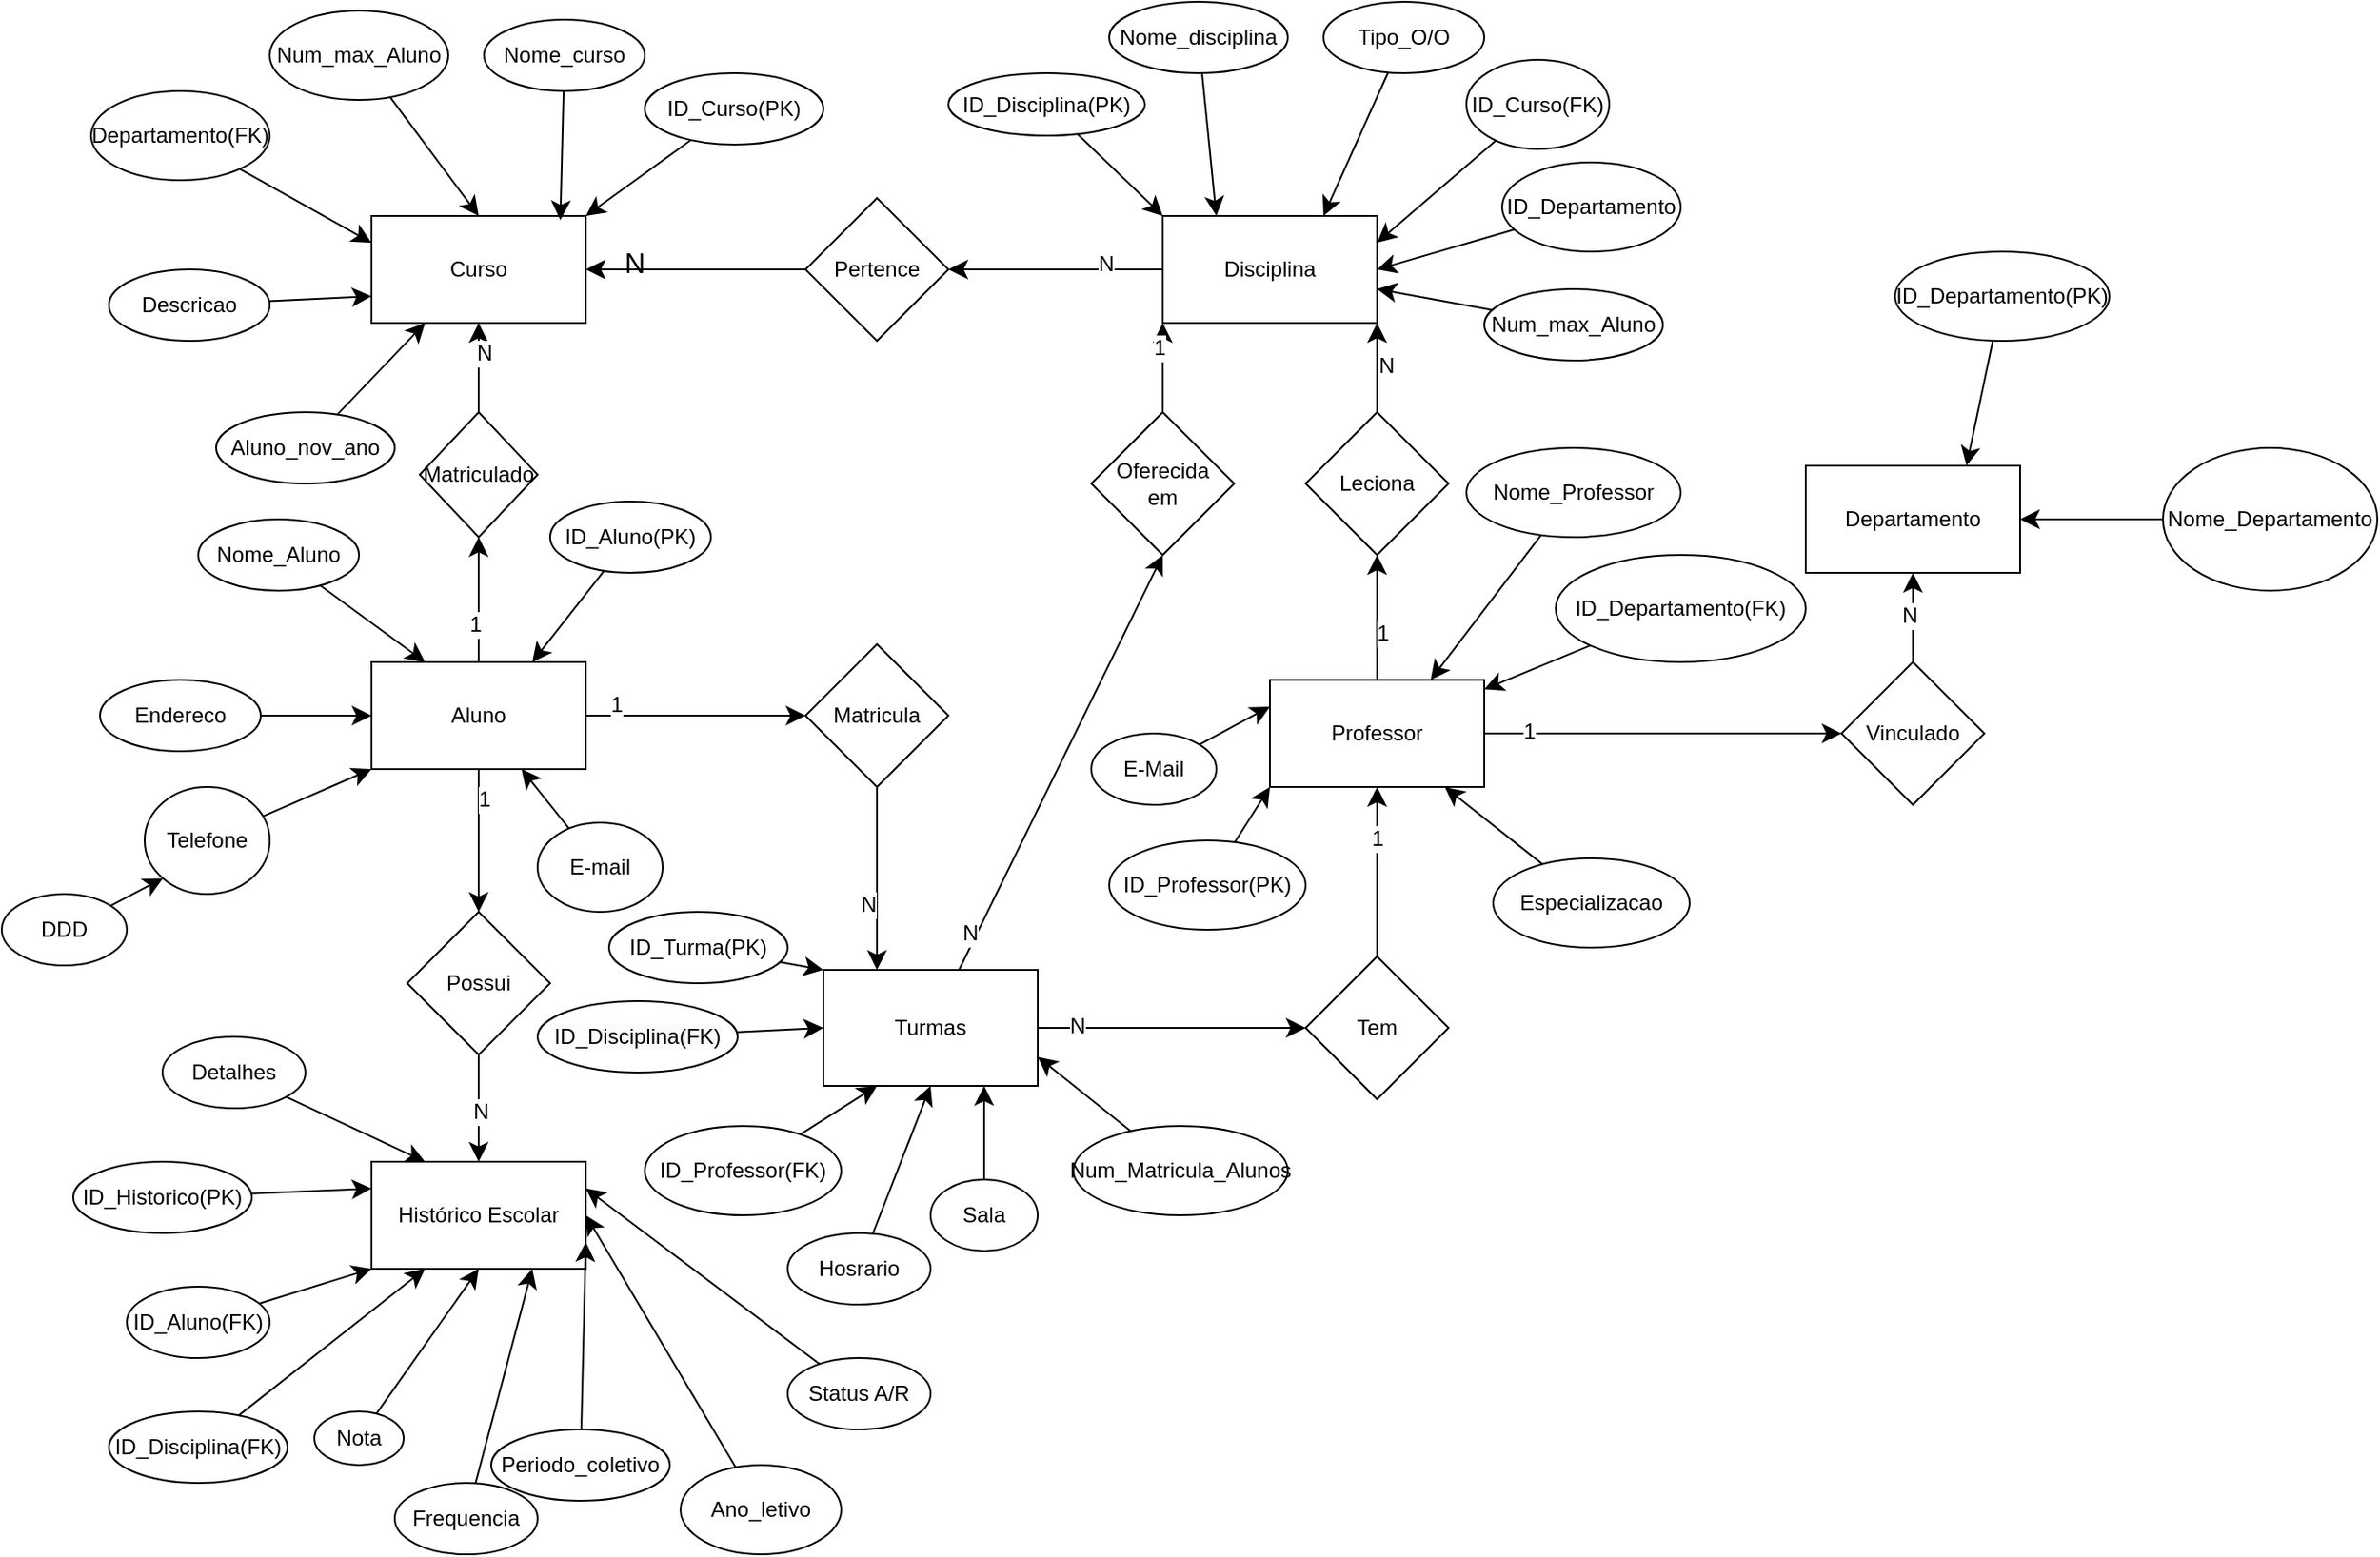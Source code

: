<mxfile version="24.4.4" type="github">
  <diagram id="C5RBs43oDa-KdzZeNtuy" name="Page-1">
    <mxGraphModel dx="2472" dy="2194" grid="1" gridSize="10" guides="1" tooltips="1" connect="1" arrows="1" fold="1" page="1" pageScale="1" pageWidth="827" pageHeight="1169" math="0" shadow="0">
      <root>
        <mxCell id="WIyWlLk6GJQsqaUBKTNV-0" />
        <mxCell id="WIyWlLk6GJQsqaUBKTNV-1" parent="WIyWlLk6GJQsqaUBKTNV-0" />
        <mxCell id="65znSDPLtXBS6jXFIMLQ-68" style="edgeStyle=none;curved=1;rounded=0;orthogonalLoop=1;jettySize=auto;html=1;entryX=0.5;entryY=1;entryDx=0;entryDy=0;fontSize=12;startSize=8;endSize=8;" edge="1" parent="WIyWlLk6GJQsqaUBKTNV-1" source="65znSDPLtXBS6jXFIMLQ-0" target="65znSDPLtXBS6jXFIMLQ-9">
          <mxGeometry relative="1" as="geometry" />
        </mxCell>
        <mxCell id="65znSDPLtXBS6jXFIMLQ-76" value="1" style="edgeLabel;html=1;align=center;verticalAlign=middle;resizable=0;points=[];fontSize=12;" vertex="1" connectable="0" parent="65znSDPLtXBS6jXFIMLQ-68">
          <mxGeometry x="-0.391" y="2" relative="1" as="geometry">
            <mxPoint as="offset" />
          </mxGeometry>
        </mxCell>
        <mxCell id="65znSDPLtXBS6jXFIMLQ-69" style="edgeStyle=none;curved=1;rounded=0;orthogonalLoop=1;jettySize=auto;html=1;entryX=0.5;entryY=0;entryDx=0;entryDy=0;fontSize=12;startSize=8;endSize=8;" edge="1" parent="WIyWlLk6GJQsqaUBKTNV-1" source="65znSDPLtXBS6jXFIMLQ-0" target="65znSDPLtXBS6jXFIMLQ-12">
          <mxGeometry relative="1" as="geometry" />
        </mxCell>
        <mxCell id="65znSDPLtXBS6jXFIMLQ-91" value="1" style="edgeLabel;html=1;align=center;verticalAlign=middle;resizable=0;points=[];fontSize=12;" vertex="1" connectable="0" parent="65znSDPLtXBS6jXFIMLQ-69">
          <mxGeometry x="-0.575" y="3" relative="1" as="geometry">
            <mxPoint as="offset" />
          </mxGeometry>
        </mxCell>
        <mxCell id="65znSDPLtXBS6jXFIMLQ-70" style="edgeStyle=none;curved=1;rounded=0;orthogonalLoop=1;jettySize=auto;html=1;entryX=0;entryY=0.5;entryDx=0;entryDy=0;fontSize=12;startSize=8;endSize=8;" edge="1" parent="WIyWlLk6GJQsqaUBKTNV-1" source="65znSDPLtXBS6jXFIMLQ-0" target="65znSDPLtXBS6jXFIMLQ-62">
          <mxGeometry relative="1" as="geometry" />
        </mxCell>
        <mxCell id="65znSDPLtXBS6jXFIMLQ-75" value="1" style="edgeLabel;html=1;align=center;verticalAlign=middle;resizable=0;points=[];fontSize=12;" vertex="1" connectable="0" parent="65znSDPLtXBS6jXFIMLQ-70">
          <mxGeometry x="-0.713" y="6" relative="1" as="geometry">
            <mxPoint x="-1" as="offset" />
          </mxGeometry>
        </mxCell>
        <mxCell id="65znSDPLtXBS6jXFIMLQ-0" value="Aluno" style="rounded=0;whiteSpace=wrap;html=1;" vertex="1" parent="WIyWlLk6GJQsqaUBKTNV-1">
          <mxGeometry x="107" y="340" width="120" height="60" as="geometry" />
        </mxCell>
        <mxCell id="65znSDPLtXBS6jXFIMLQ-1" value="Curso" style="rounded=0;whiteSpace=wrap;html=1;" vertex="1" parent="WIyWlLk6GJQsqaUBKTNV-1">
          <mxGeometry x="107" y="90" width="120" height="60" as="geometry" />
        </mxCell>
        <mxCell id="65znSDPLtXBS6jXFIMLQ-3" value="Histórico Escolar" style="rounded=0;whiteSpace=wrap;html=1;" vertex="1" parent="WIyWlLk6GJQsqaUBKTNV-1">
          <mxGeometry x="107" y="620" width="120" height="60" as="geometry" />
        </mxCell>
        <mxCell id="65znSDPLtXBS6jXFIMLQ-53" style="edgeStyle=none;curved=1;rounded=0;orthogonalLoop=1;jettySize=auto;html=1;entryX=0.5;entryY=1;entryDx=0;entryDy=0;fontSize=12;startSize=8;endSize=8;" edge="1" parent="WIyWlLk6GJQsqaUBKTNV-1" source="65znSDPLtXBS6jXFIMLQ-4" target="65znSDPLtXBS6jXFIMLQ-50">
          <mxGeometry relative="1" as="geometry" />
        </mxCell>
        <mxCell id="65znSDPLtXBS6jXFIMLQ-87" value="1" style="edgeLabel;html=1;align=center;verticalAlign=middle;resizable=0;points=[];fontSize=12;" vertex="1" connectable="0" parent="65znSDPLtXBS6jXFIMLQ-53">
          <mxGeometry x="-0.248" y="-3" relative="1" as="geometry">
            <mxPoint as="offset" />
          </mxGeometry>
        </mxCell>
        <mxCell id="65znSDPLtXBS6jXFIMLQ-55" style="edgeStyle=none;curved=1;rounded=0;orthogonalLoop=1;jettySize=auto;html=1;entryX=0;entryY=0.5;entryDx=0;entryDy=0;fontSize=12;startSize=8;endSize=8;" edge="1" parent="WIyWlLk6GJQsqaUBKTNV-1" source="65znSDPLtXBS6jXFIMLQ-4" target="65znSDPLtXBS6jXFIMLQ-54">
          <mxGeometry relative="1" as="geometry" />
        </mxCell>
        <mxCell id="65znSDPLtXBS6jXFIMLQ-89" value="1" style="edgeLabel;html=1;align=center;verticalAlign=middle;resizable=0;points=[];fontSize=12;" vertex="1" connectable="0" parent="65znSDPLtXBS6jXFIMLQ-55">
          <mxGeometry x="-0.753" y="1" relative="1" as="geometry">
            <mxPoint as="offset" />
          </mxGeometry>
        </mxCell>
        <mxCell id="65znSDPLtXBS6jXFIMLQ-4" value="Professor" style="rounded=0;whiteSpace=wrap;html=1;" vertex="1" parent="WIyWlLk6GJQsqaUBKTNV-1">
          <mxGeometry x="610" y="350" width="120" height="60" as="geometry" />
        </mxCell>
        <mxCell id="65znSDPLtXBS6jXFIMLQ-41" style="edgeStyle=none;curved=1;rounded=0;orthogonalLoop=1;jettySize=auto;html=1;entryX=1;entryY=0.5;entryDx=0;entryDy=0;fontSize=12;startSize=8;endSize=8;" edge="1" parent="WIyWlLk6GJQsqaUBKTNV-1" source="65znSDPLtXBS6jXFIMLQ-6" target="65znSDPLtXBS6jXFIMLQ-31">
          <mxGeometry relative="1" as="geometry" />
        </mxCell>
        <mxCell id="65znSDPLtXBS6jXFIMLQ-82" value="N" style="edgeLabel;html=1;align=center;verticalAlign=middle;resizable=0;points=[];fontSize=12;" vertex="1" connectable="0" parent="65znSDPLtXBS6jXFIMLQ-41">
          <mxGeometry x="-0.467" y="-3" relative="1" as="geometry">
            <mxPoint as="offset" />
          </mxGeometry>
        </mxCell>
        <mxCell id="65znSDPLtXBS6jXFIMLQ-6" value="Disciplina" style="rounded=0;whiteSpace=wrap;html=1;" vertex="1" parent="WIyWlLk6GJQsqaUBKTNV-1">
          <mxGeometry x="550" y="90" width="120" height="60" as="geometry" />
        </mxCell>
        <mxCell id="65znSDPLtXBS6jXFIMLQ-7" value="Departamento" style="rounded=0;whiteSpace=wrap;html=1;" vertex="1" parent="WIyWlLk6GJQsqaUBKTNV-1">
          <mxGeometry x="910" y="230" width="120" height="60" as="geometry" />
        </mxCell>
        <mxCell id="65znSDPLtXBS6jXFIMLQ-58" style="edgeStyle=none;curved=1;rounded=0;orthogonalLoop=1;jettySize=auto;html=1;entryX=0.5;entryY=1;entryDx=0;entryDy=0;fontSize=12;startSize=8;endSize=8;" edge="1" parent="WIyWlLk6GJQsqaUBKTNV-1" source="65znSDPLtXBS6jXFIMLQ-8" target="65znSDPLtXBS6jXFIMLQ-22">
          <mxGeometry relative="1" as="geometry" />
        </mxCell>
        <mxCell id="65znSDPLtXBS6jXFIMLQ-84" value="N" style="edgeLabel;html=1;align=center;verticalAlign=middle;resizable=0;points=[];fontSize=12;" vertex="1" connectable="0" parent="65znSDPLtXBS6jXFIMLQ-58">
          <mxGeometry x="-0.84" y="4" relative="1" as="geometry">
            <mxPoint y="-1" as="offset" />
          </mxGeometry>
        </mxCell>
        <mxCell id="65znSDPLtXBS6jXFIMLQ-61" style="edgeStyle=none;curved=1;rounded=0;orthogonalLoop=1;jettySize=auto;html=1;entryX=0;entryY=0.5;entryDx=0;entryDy=0;fontSize=12;startSize=8;endSize=8;" edge="1" parent="WIyWlLk6GJQsqaUBKTNV-1" source="65znSDPLtXBS6jXFIMLQ-8" target="65znSDPLtXBS6jXFIMLQ-59">
          <mxGeometry relative="1" as="geometry" />
        </mxCell>
        <mxCell id="65znSDPLtXBS6jXFIMLQ-93" value="N" style="edgeLabel;html=1;align=center;verticalAlign=middle;resizable=0;points=[];fontSize=12;" vertex="1" connectable="0" parent="65znSDPLtXBS6jXFIMLQ-61">
          <mxGeometry x="-0.716" y="1" relative="1" as="geometry">
            <mxPoint as="offset" />
          </mxGeometry>
        </mxCell>
        <mxCell id="65znSDPLtXBS6jXFIMLQ-8" value="Turmas" style="rounded=0;whiteSpace=wrap;html=1;" vertex="1" parent="WIyWlLk6GJQsqaUBKTNV-1">
          <mxGeometry x="360" y="512.5" width="120" height="65" as="geometry" />
        </mxCell>
        <mxCell id="65znSDPLtXBS6jXFIMLQ-11" style="edgeStyle=none;curved=1;rounded=0;orthogonalLoop=1;jettySize=auto;html=1;fontSize=12;startSize=8;endSize=8;" edge="1" parent="WIyWlLk6GJQsqaUBKTNV-1" source="65znSDPLtXBS6jXFIMLQ-9" target="65znSDPLtXBS6jXFIMLQ-1">
          <mxGeometry relative="1" as="geometry" />
        </mxCell>
        <mxCell id="65znSDPLtXBS6jXFIMLQ-77" value="N" style="edgeLabel;html=1;align=center;verticalAlign=middle;resizable=0;points=[];fontSize=12;" vertex="1" connectable="0" parent="65znSDPLtXBS6jXFIMLQ-11">
          <mxGeometry x="0.32" y="-3" relative="1" as="geometry">
            <mxPoint as="offset" />
          </mxGeometry>
        </mxCell>
        <mxCell id="65znSDPLtXBS6jXFIMLQ-9" value="Matriculado" style="rhombus;whiteSpace=wrap;html=1;" vertex="1" parent="WIyWlLk6GJQsqaUBKTNV-1">
          <mxGeometry x="134" y="200" width="66" height="70" as="geometry" />
        </mxCell>
        <mxCell id="65znSDPLtXBS6jXFIMLQ-27" style="edgeStyle=none;curved=1;rounded=0;orthogonalLoop=1;jettySize=auto;html=1;entryX=0.5;entryY=0;entryDx=0;entryDy=0;fontSize=12;startSize=8;endSize=8;" edge="1" parent="WIyWlLk6GJQsqaUBKTNV-1" source="65znSDPLtXBS6jXFIMLQ-12" target="65znSDPLtXBS6jXFIMLQ-3">
          <mxGeometry relative="1" as="geometry" />
        </mxCell>
        <mxCell id="65znSDPLtXBS6jXFIMLQ-90" value="N" style="edgeLabel;html=1;align=center;verticalAlign=middle;resizable=0;points=[];fontSize=12;" vertex="1" connectable="0" parent="65znSDPLtXBS6jXFIMLQ-27">
          <mxGeometry x="0.067" y="1" relative="1" as="geometry">
            <mxPoint as="offset" />
          </mxGeometry>
        </mxCell>
        <mxCell id="65znSDPLtXBS6jXFIMLQ-12" value="Possui" style="rhombus;whiteSpace=wrap;html=1;" vertex="1" parent="WIyWlLk6GJQsqaUBKTNV-1">
          <mxGeometry x="127" y="480" width="80" height="80" as="geometry" />
        </mxCell>
        <mxCell id="65znSDPLtXBS6jXFIMLQ-57" style="edgeStyle=none;curved=1;rounded=0;orthogonalLoop=1;jettySize=auto;html=1;entryX=0;entryY=1;entryDx=0;entryDy=0;fontSize=12;startSize=8;endSize=8;" edge="1" parent="WIyWlLk6GJQsqaUBKTNV-1" source="65znSDPLtXBS6jXFIMLQ-22" target="65znSDPLtXBS6jXFIMLQ-6">
          <mxGeometry relative="1" as="geometry" />
        </mxCell>
        <mxCell id="65znSDPLtXBS6jXFIMLQ-85" value="1" style="edgeLabel;html=1;align=center;verticalAlign=middle;resizable=0;points=[];fontSize=12;" vertex="1" connectable="0" parent="65znSDPLtXBS6jXFIMLQ-57">
          <mxGeometry x="0.453" y="2" relative="1" as="geometry">
            <mxPoint as="offset" />
          </mxGeometry>
        </mxCell>
        <mxCell id="65znSDPLtXBS6jXFIMLQ-22" value="Oferecida&lt;div&gt;em&lt;/div&gt;" style="rhombus;whiteSpace=wrap;html=1;" vertex="1" parent="WIyWlLk6GJQsqaUBKTNV-1">
          <mxGeometry x="510" y="200" width="80" height="80" as="geometry" />
        </mxCell>
        <mxCell id="65znSDPLtXBS6jXFIMLQ-32" style="edgeStyle=none;curved=1;rounded=0;orthogonalLoop=1;jettySize=auto;html=1;entryX=1;entryY=0.5;entryDx=0;entryDy=0;fontSize=12;startSize=8;endSize=8;" edge="1" parent="WIyWlLk6GJQsqaUBKTNV-1" source="65znSDPLtXBS6jXFIMLQ-31" target="65znSDPLtXBS6jXFIMLQ-1">
          <mxGeometry relative="1" as="geometry" />
        </mxCell>
        <mxCell id="65znSDPLtXBS6jXFIMLQ-31" value="Pertence" style="rhombus;whiteSpace=wrap;html=1;" vertex="1" parent="WIyWlLk6GJQsqaUBKTNV-1">
          <mxGeometry x="350" y="80" width="80" height="80" as="geometry" />
        </mxCell>
        <mxCell id="65znSDPLtXBS6jXFIMLQ-52" style="edgeStyle=none;curved=1;rounded=0;orthogonalLoop=1;jettySize=auto;html=1;entryX=1;entryY=1;entryDx=0;entryDy=0;fontSize=12;startSize=8;endSize=8;" edge="1" parent="WIyWlLk6GJQsqaUBKTNV-1" source="65znSDPLtXBS6jXFIMLQ-50" target="65znSDPLtXBS6jXFIMLQ-6">
          <mxGeometry relative="1" as="geometry" />
        </mxCell>
        <mxCell id="65znSDPLtXBS6jXFIMLQ-86" value="N" style="edgeLabel;html=1;align=center;verticalAlign=middle;resizable=0;points=[];fontSize=12;" vertex="1" connectable="0" parent="65znSDPLtXBS6jXFIMLQ-52">
          <mxGeometry x="0.053" y="-5" relative="1" as="geometry">
            <mxPoint as="offset" />
          </mxGeometry>
        </mxCell>
        <mxCell id="65znSDPLtXBS6jXFIMLQ-50" value="Leciona" style="rhombus;whiteSpace=wrap;html=1;" vertex="1" parent="WIyWlLk6GJQsqaUBKTNV-1">
          <mxGeometry x="630" y="200" width="80" height="80" as="geometry" />
        </mxCell>
        <mxCell id="65znSDPLtXBS6jXFIMLQ-56" style="edgeStyle=none;curved=1;rounded=0;orthogonalLoop=1;jettySize=auto;html=1;fontSize=12;startSize=8;endSize=8;" edge="1" parent="WIyWlLk6GJQsqaUBKTNV-1" source="65znSDPLtXBS6jXFIMLQ-54" target="65znSDPLtXBS6jXFIMLQ-7">
          <mxGeometry relative="1" as="geometry" />
        </mxCell>
        <mxCell id="65znSDPLtXBS6jXFIMLQ-88" value="N" style="edgeLabel;html=1;align=center;verticalAlign=middle;resizable=0;points=[];fontSize=12;" vertex="1" connectable="0" parent="65znSDPLtXBS6jXFIMLQ-56">
          <mxGeometry x="0.053" y="2" relative="1" as="geometry">
            <mxPoint as="offset" />
          </mxGeometry>
        </mxCell>
        <mxCell id="65znSDPLtXBS6jXFIMLQ-54" value="Vinculado" style="rhombus;whiteSpace=wrap;html=1;" vertex="1" parent="WIyWlLk6GJQsqaUBKTNV-1">
          <mxGeometry x="930" y="340" width="80" height="80" as="geometry" />
        </mxCell>
        <mxCell id="65znSDPLtXBS6jXFIMLQ-60" style="edgeStyle=none;curved=1;rounded=0;orthogonalLoop=1;jettySize=auto;html=1;entryX=0.5;entryY=1;entryDx=0;entryDy=0;fontSize=12;startSize=8;endSize=8;" edge="1" parent="WIyWlLk6GJQsqaUBKTNV-1" source="65znSDPLtXBS6jXFIMLQ-59" target="65znSDPLtXBS6jXFIMLQ-4">
          <mxGeometry relative="1" as="geometry" />
        </mxCell>
        <mxCell id="65znSDPLtXBS6jXFIMLQ-92" value="1" style="edgeLabel;html=1;align=center;verticalAlign=middle;resizable=0;points=[];fontSize=12;" vertex="1" connectable="0" parent="65znSDPLtXBS6jXFIMLQ-60">
          <mxGeometry x="0.397" relative="1" as="geometry">
            <mxPoint as="offset" />
          </mxGeometry>
        </mxCell>
        <mxCell id="65znSDPLtXBS6jXFIMLQ-59" value="Tem" style="rhombus;whiteSpace=wrap;html=1;" vertex="1" parent="WIyWlLk6GJQsqaUBKTNV-1">
          <mxGeometry x="630" y="505" width="80" height="80" as="geometry" />
        </mxCell>
        <mxCell id="65znSDPLtXBS6jXFIMLQ-63" style="edgeStyle=none;curved=1;rounded=0;orthogonalLoop=1;jettySize=auto;html=1;entryX=0.25;entryY=0;entryDx=0;entryDy=0;fontSize=12;startSize=8;endSize=8;" edge="1" parent="WIyWlLk6GJQsqaUBKTNV-1" source="65znSDPLtXBS6jXFIMLQ-62" target="65znSDPLtXBS6jXFIMLQ-8">
          <mxGeometry relative="1" as="geometry" />
        </mxCell>
        <mxCell id="65znSDPLtXBS6jXFIMLQ-74" value="N" style="edgeLabel;html=1;align=center;verticalAlign=middle;resizable=0;points=[];fontSize=12;" vertex="1" connectable="0" parent="65znSDPLtXBS6jXFIMLQ-63">
          <mxGeometry x="0.275" y="-5" relative="1" as="geometry">
            <mxPoint as="offset" />
          </mxGeometry>
        </mxCell>
        <mxCell id="65znSDPLtXBS6jXFIMLQ-62" value="Matricula" style="rhombus;whiteSpace=wrap;html=1;" vertex="1" parent="WIyWlLk6GJQsqaUBKTNV-1">
          <mxGeometry x="350" y="330" width="80" height="80" as="geometry" />
        </mxCell>
        <mxCell id="65znSDPLtXBS6jXFIMLQ-81" value="N" style="text;html=1;align=center;verticalAlign=middle;resizable=0;points=[];autosize=1;strokeColor=none;fillColor=none;fontSize=16;" vertex="1" parent="WIyWlLk6GJQsqaUBKTNV-1">
          <mxGeometry x="234" y="101" width="40" height="30" as="geometry" />
        </mxCell>
        <mxCell id="65znSDPLtXBS6jXFIMLQ-96" style="edgeStyle=none;curved=1;rounded=0;orthogonalLoop=1;jettySize=auto;html=1;entryX=1;entryY=0;entryDx=0;entryDy=0;fontSize=12;startSize=8;endSize=8;" edge="1" parent="WIyWlLk6GJQsqaUBKTNV-1" source="65znSDPLtXBS6jXFIMLQ-95" target="65znSDPLtXBS6jXFIMLQ-1">
          <mxGeometry relative="1" as="geometry" />
        </mxCell>
        <mxCell id="65znSDPLtXBS6jXFIMLQ-95" value="ID_Curso(PK)" style="ellipse;whiteSpace=wrap;html=1;" vertex="1" parent="WIyWlLk6GJQsqaUBKTNV-1">
          <mxGeometry x="260" y="10" width="100" height="40" as="geometry" />
        </mxCell>
        <mxCell id="65znSDPLtXBS6jXFIMLQ-97" value="Nome_curso" style="ellipse;whiteSpace=wrap;html=1;" vertex="1" parent="WIyWlLk6GJQsqaUBKTNV-1">
          <mxGeometry x="170" y="-20" width="90" height="40" as="geometry" />
        </mxCell>
        <mxCell id="65znSDPLtXBS6jXFIMLQ-98" style="edgeStyle=none;curved=1;rounded=0;orthogonalLoop=1;jettySize=auto;html=1;entryX=0.881;entryY=0.039;entryDx=0;entryDy=0;entryPerimeter=0;fontSize=12;startSize=8;endSize=8;" edge="1" parent="WIyWlLk6GJQsqaUBKTNV-1" source="65znSDPLtXBS6jXFIMLQ-97" target="65znSDPLtXBS6jXFIMLQ-1">
          <mxGeometry relative="1" as="geometry" />
        </mxCell>
        <mxCell id="65znSDPLtXBS6jXFIMLQ-106" style="edgeStyle=none;curved=1;rounded=0;orthogonalLoop=1;jettySize=auto;html=1;entryX=0;entryY=0.75;entryDx=0;entryDy=0;fontSize=12;startSize=8;endSize=8;" edge="1" parent="WIyWlLk6GJQsqaUBKTNV-1" source="65znSDPLtXBS6jXFIMLQ-99" target="65znSDPLtXBS6jXFIMLQ-1">
          <mxGeometry relative="1" as="geometry" />
        </mxCell>
        <mxCell id="65znSDPLtXBS6jXFIMLQ-99" value="Descricao" style="ellipse;whiteSpace=wrap;html=1;" vertex="1" parent="WIyWlLk6GJQsqaUBKTNV-1">
          <mxGeometry x="-40" y="120" width="90" height="40" as="geometry" />
        </mxCell>
        <mxCell id="65znSDPLtXBS6jXFIMLQ-105" style="edgeStyle=none;curved=1;rounded=0;orthogonalLoop=1;jettySize=auto;html=1;entryX=0;entryY=0.25;entryDx=0;entryDy=0;fontSize=12;startSize=8;endSize=8;" edge="1" parent="WIyWlLk6GJQsqaUBKTNV-1" source="65znSDPLtXBS6jXFIMLQ-100" target="65znSDPLtXBS6jXFIMLQ-1">
          <mxGeometry relative="1" as="geometry" />
        </mxCell>
        <mxCell id="65znSDPLtXBS6jXFIMLQ-100" value="Departamento(FK)" style="ellipse;whiteSpace=wrap;html=1;" vertex="1" parent="WIyWlLk6GJQsqaUBKTNV-1">
          <mxGeometry x="-50" y="20" width="100" height="50" as="geometry" />
        </mxCell>
        <mxCell id="65znSDPLtXBS6jXFIMLQ-104" style="edgeStyle=none;curved=1;rounded=0;orthogonalLoop=1;jettySize=auto;html=1;entryX=0.5;entryY=0;entryDx=0;entryDy=0;fontSize=12;startSize=8;endSize=8;" edge="1" parent="WIyWlLk6GJQsqaUBKTNV-1" source="65znSDPLtXBS6jXFIMLQ-101" target="65znSDPLtXBS6jXFIMLQ-1">
          <mxGeometry relative="1" as="geometry" />
        </mxCell>
        <mxCell id="65znSDPLtXBS6jXFIMLQ-101" value="Num_max_Aluno" style="ellipse;whiteSpace=wrap;html=1;" vertex="1" parent="WIyWlLk6GJQsqaUBKTNV-1">
          <mxGeometry x="50" y="-25" width="100" height="50" as="geometry" />
        </mxCell>
        <mxCell id="65znSDPLtXBS6jXFIMLQ-103" style="edgeStyle=none;curved=1;rounded=0;orthogonalLoop=1;jettySize=auto;html=1;entryX=0.25;entryY=1;entryDx=0;entryDy=0;fontSize=12;startSize=8;endSize=8;" edge="1" parent="WIyWlLk6GJQsqaUBKTNV-1" source="65znSDPLtXBS6jXFIMLQ-102" target="65znSDPLtXBS6jXFIMLQ-1">
          <mxGeometry relative="1" as="geometry" />
        </mxCell>
        <mxCell id="65znSDPLtXBS6jXFIMLQ-102" value="Aluno_nov_ano" style="ellipse;whiteSpace=wrap;html=1;" vertex="1" parent="WIyWlLk6GJQsqaUBKTNV-1">
          <mxGeometry x="20" y="200" width="100" height="40" as="geometry" />
        </mxCell>
        <mxCell id="65znSDPLtXBS6jXFIMLQ-109" style="edgeStyle=none;curved=1;rounded=0;orthogonalLoop=1;jettySize=auto;html=1;entryX=0;entryY=0;entryDx=0;entryDy=0;fontSize=12;startSize=8;endSize=8;" edge="1" parent="WIyWlLk6GJQsqaUBKTNV-1" source="65znSDPLtXBS6jXFIMLQ-107" target="65znSDPLtXBS6jXFIMLQ-6">
          <mxGeometry relative="1" as="geometry" />
        </mxCell>
        <mxCell id="65znSDPLtXBS6jXFIMLQ-107" value="ID_Disciplina(PK)" style="ellipse;whiteSpace=wrap;html=1;" vertex="1" parent="WIyWlLk6GJQsqaUBKTNV-1">
          <mxGeometry x="430" y="10" width="110" height="35" as="geometry" />
        </mxCell>
        <mxCell id="65znSDPLtXBS6jXFIMLQ-110" style="edgeStyle=none;curved=1;rounded=0;orthogonalLoop=1;jettySize=auto;html=1;entryX=0.25;entryY=0;entryDx=0;entryDy=0;fontSize=12;startSize=8;endSize=8;" edge="1" parent="WIyWlLk6GJQsqaUBKTNV-1" source="65znSDPLtXBS6jXFIMLQ-108" target="65znSDPLtXBS6jXFIMLQ-6">
          <mxGeometry relative="1" as="geometry" />
        </mxCell>
        <mxCell id="65znSDPLtXBS6jXFIMLQ-108" value="Nome_disciplina" style="ellipse;whiteSpace=wrap;html=1;" vertex="1" parent="WIyWlLk6GJQsqaUBKTNV-1">
          <mxGeometry x="520" y="-30" width="100" height="40" as="geometry" />
        </mxCell>
        <mxCell id="65znSDPLtXBS6jXFIMLQ-112" style="edgeStyle=none;curved=1;rounded=0;orthogonalLoop=1;jettySize=auto;html=1;entryX=0.75;entryY=0;entryDx=0;entryDy=0;fontSize=12;startSize=8;endSize=8;" edge="1" parent="WIyWlLk6GJQsqaUBKTNV-1" source="65znSDPLtXBS6jXFIMLQ-111" target="65znSDPLtXBS6jXFIMLQ-6">
          <mxGeometry relative="1" as="geometry" />
        </mxCell>
        <mxCell id="65znSDPLtXBS6jXFIMLQ-111" value="Tipo_O/O" style="ellipse;whiteSpace=wrap;html=1;" vertex="1" parent="WIyWlLk6GJQsqaUBKTNV-1">
          <mxGeometry x="640" y="-30" width="90" height="40" as="geometry" />
        </mxCell>
        <mxCell id="65znSDPLtXBS6jXFIMLQ-114" style="edgeStyle=none;curved=1;rounded=0;orthogonalLoop=1;jettySize=auto;html=1;entryX=1;entryY=0.25;entryDx=0;entryDy=0;fontSize=12;startSize=8;endSize=8;" edge="1" parent="WIyWlLk6GJQsqaUBKTNV-1" source="65znSDPLtXBS6jXFIMLQ-113" target="65znSDPLtXBS6jXFIMLQ-6">
          <mxGeometry relative="1" as="geometry" />
        </mxCell>
        <mxCell id="65znSDPLtXBS6jXFIMLQ-113" value="ID_Curso(FK)" style="ellipse;whiteSpace=wrap;html=1;" vertex="1" parent="WIyWlLk6GJQsqaUBKTNV-1">
          <mxGeometry x="720" y="2.5" width="80" height="50" as="geometry" />
        </mxCell>
        <mxCell id="65znSDPLtXBS6jXFIMLQ-116" style="edgeStyle=none;curved=1;rounded=0;orthogonalLoop=1;jettySize=auto;html=1;entryX=1;entryY=0.5;entryDx=0;entryDy=0;fontSize=12;startSize=8;endSize=8;" edge="1" parent="WIyWlLk6GJQsqaUBKTNV-1" source="65znSDPLtXBS6jXFIMLQ-115" target="65znSDPLtXBS6jXFIMLQ-6">
          <mxGeometry relative="1" as="geometry" />
        </mxCell>
        <mxCell id="65znSDPLtXBS6jXFIMLQ-115" value="ID_Departamento" style="ellipse;whiteSpace=wrap;html=1;" vertex="1" parent="WIyWlLk6GJQsqaUBKTNV-1">
          <mxGeometry x="740" y="60" width="100" height="50" as="geometry" />
        </mxCell>
        <mxCell id="65znSDPLtXBS6jXFIMLQ-118" style="edgeStyle=none;curved=1;rounded=0;orthogonalLoop=1;jettySize=auto;html=1;fontSize=12;startSize=8;endSize=8;" edge="1" parent="WIyWlLk6GJQsqaUBKTNV-1" source="65znSDPLtXBS6jXFIMLQ-117" target="65znSDPLtXBS6jXFIMLQ-6">
          <mxGeometry relative="1" as="geometry" />
        </mxCell>
        <mxCell id="65znSDPLtXBS6jXFIMLQ-117" value="Num_max_Aluno" style="ellipse;whiteSpace=wrap;html=1;" vertex="1" parent="WIyWlLk6GJQsqaUBKTNV-1">
          <mxGeometry x="730" y="131" width="100" height="40" as="geometry" />
        </mxCell>
        <mxCell id="65znSDPLtXBS6jXFIMLQ-121" style="edgeStyle=none;curved=1;rounded=0;orthogonalLoop=1;jettySize=auto;html=1;entryX=0.75;entryY=0;entryDx=0;entryDy=0;fontSize=12;startSize=8;endSize=8;" edge="1" parent="WIyWlLk6GJQsqaUBKTNV-1" source="65znSDPLtXBS6jXFIMLQ-119" target="65znSDPLtXBS6jXFIMLQ-7">
          <mxGeometry relative="1" as="geometry" />
        </mxCell>
        <mxCell id="65znSDPLtXBS6jXFIMLQ-119" value="ID_Departamento(PK)" style="ellipse;whiteSpace=wrap;html=1;" vertex="1" parent="WIyWlLk6GJQsqaUBKTNV-1">
          <mxGeometry x="960" y="110" width="120" height="50" as="geometry" />
        </mxCell>
        <mxCell id="65znSDPLtXBS6jXFIMLQ-123" style="edgeStyle=none;curved=1;rounded=0;orthogonalLoop=1;jettySize=auto;html=1;fontSize=12;startSize=8;endSize=8;" edge="1" parent="WIyWlLk6GJQsqaUBKTNV-1" source="65znSDPLtXBS6jXFIMLQ-122" target="65znSDPLtXBS6jXFIMLQ-7">
          <mxGeometry relative="1" as="geometry" />
        </mxCell>
        <mxCell id="65znSDPLtXBS6jXFIMLQ-122" value="Nome_Departamento" style="ellipse;whiteSpace=wrap;html=1;" vertex="1" parent="WIyWlLk6GJQsqaUBKTNV-1">
          <mxGeometry x="1110" y="220" width="120" height="80" as="geometry" />
        </mxCell>
        <mxCell id="65znSDPLtXBS6jXFIMLQ-126" style="edgeStyle=none;curved=1;rounded=0;orthogonalLoop=1;jettySize=auto;html=1;entryX=0.75;entryY=0;entryDx=0;entryDy=0;fontSize=12;startSize=8;endSize=8;" edge="1" parent="WIyWlLk6GJQsqaUBKTNV-1" source="65znSDPLtXBS6jXFIMLQ-125" target="65znSDPLtXBS6jXFIMLQ-0">
          <mxGeometry relative="1" as="geometry" />
        </mxCell>
        <mxCell id="65znSDPLtXBS6jXFIMLQ-125" value="ID_Aluno(PK)" style="ellipse;whiteSpace=wrap;html=1;" vertex="1" parent="WIyWlLk6GJQsqaUBKTNV-1">
          <mxGeometry x="207" y="250" width="90" height="40" as="geometry" />
        </mxCell>
        <mxCell id="65znSDPLtXBS6jXFIMLQ-128" style="edgeStyle=none;curved=1;rounded=0;orthogonalLoop=1;jettySize=auto;html=1;entryX=0.25;entryY=0;entryDx=0;entryDy=0;fontSize=12;startSize=8;endSize=8;" edge="1" parent="WIyWlLk6GJQsqaUBKTNV-1" source="65znSDPLtXBS6jXFIMLQ-127" target="65znSDPLtXBS6jXFIMLQ-0">
          <mxGeometry relative="1" as="geometry" />
        </mxCell>
        <mxCell id="65znSDPLtXBS6jXFIMLQ-127" value="Nome_Aluno" style="ellipse;whiteSpace=wrap;html=1;" vertex="1" parent="WIyWlLk6GJQsqaUBKTNV-1">
          <mxGeometry x="10" y="260" width="90" height="40" as="geometry" />
        </mxCell>
        <mxCell id="65znSDPLtXBS6jXFIMLQ-130" style="edgeStyle=none;curved=1;rounded=0;orthogonalLoop=1;jettySize=auto;html=1;fontSize=12;startSize=8;endSize=8;" edge="1" parent="WIyWlLk6GJQsqaUBKTNV-1" source="65znSDPLtXBS6jXFIMLQ-129" target="65znSDPLtXBS6jXFIMLQ-0">
          <mxGeometry relative="1" as="geometry" />
        </mxCell>
        <mxCell id="65znSDPLtXBS6jXFIMLQ-129" value="Endereco" style="ellipse;whiteSpace=wrap;html=1;" vertex="1" parent="WIyWlLk6GJQsqaUBKTNV-1">
          <mxGeometry x="-45" y="350" width="90" height="40" as="geometry" />
        </mxCell>
        <mxCell id="65znSDPLtXBS6jXFIMLQ-132" style="edgeStyle=none;curved=1;rounded=0;orthogonalLoop=1;jettySize=auto;html=1;entryX=0;entryY=1;entryDx=0;entryDy=0;fontSize=12;startSize=8;endSize=8;" edge="1" parent="WIyWlLk6GJQsqaUBKTNV-1" source="65znSDPLtXBS6jXFIMLQ-131" target="65znSDPLtXBS6jXFIMLQ-0">
          <mxGeometry relative="1" as="geometry" />
        </mxCell>
        <mxCell id="65znSDPLtXBS6jXFIMLQ-131" value="Telefone" style="ellipse;whiteSpace=wrap;html=1;" vertex="1" parent="WIyWlLk6GJQsqaUBKTNV-1">
          <mxGeometry x="-20" y="410" width="70" height="60" as="geometry" />
        </mxCell>
        <mxCell id="65znSDPLtXBS6jXFIMLQ-134" style="edgeStyle=none;curved=1;rounded=0;orthogonalLoop=1;jettySize=auto;html=1;entryX=0;entryY=1;entryDx=0;entryDy=0;fontSize=12;startSize=8;endSize=8;" edge="1" parent="WIyWlLk6GJQsqaUBKTNV-1" source="65znSDPLtXBS6jXFIMLQ-133" target="65znSDPLtXBS6jXFIMLQ-131">
          <mxGeometry relative="1" as="geometry" />
        </mxCell>
        <mxCell id="65znSDPLtXBS6jXFIMLQ-133" value="DDD" style="ellipse;whiteSpace=wrap;html=1;" vertex="1" parent="WIyWlLk6GJQsqaUBKTNV-1">
          <mxGeometry x="-100" y="470" width="70" height="40" as="geometry" />
        </mxCell>
        <mxCell id="65znSDPLtXBS6jXFIMLQ-136" style="edgeStyle=none;curved=1;rounded=0;orthogonalLoop=1;jettySize=auto;html=1;fontSize=12;startSize=8;endSize=8;" edge="1" parent="WIyWlLk6GJQsqaUBKTNV-1" source="65znSDPLtXBS6jXFIMLQ-135" target="65znSDPLtXBS6jXFIMLQ-0">
          <mxGeometry relative="1" as="geometry" />
        </mxCell>
        <mxCell id="65znSDPLtXBS6jXFIMLQ-135" value="E-mail" style="ellipse;whiteSpace=wrap;html=1;" vertex="1" parent="WIyWlLk6GJQsqaUBKTNV-1">
          <mxGeometry x="200" y="430" width="70" height="50" as="geometry" />
        </mxCell>
        <mxCell id="65znSDPLtXBS6jXFIMLQ-138" style="edgeStyle=none;curved=1;rounded=0;orthogonalLoop=1;jettySize=auto;html=1;entryX=0;entryY=0.25;entryDx=0;entryDy=0;fontSize=12;startSize=8;endSize=8;" edge="1" parent="WIyWlLk6GJQsqaUBKTNV-1" source="65znSDPLtXBS6jXFIMLQ-137" target="65znSDPLtXBS6jXFIMLQ-3">
          <mxGeometry relative="1" as="geometry" />
        </mxCell>
        <mxCell id="65znSDPLtXBS6jXFIMLQ-137" value="ID_Historico(PK)" style="ellipse;whiteSpace=wrap;html=1;" vertex="1" parent="WIyWlLk6GJQsqaUBKTNV-1">
          <mxGeometry x="-60" y="620" width="100" height="40" as="geometry" />
        </mxCell>
        <mxCell id="65znSDPLtXBS6jXFIMLQ-140" style="edgeStyle=none;curved=1;rounded=0;orthogonalLoop=1;jettySize=auto;html=1;entryX=0;entryY=1;entryDx=0;entryDy=0;fontSize=12;startSize=8;endSize=8;" edge="1" parent="WIyWlLk6GJQsqaUBKTNV-1" source="65znSDPLtXBS6jXFIMLQ-139" target="65znSDPLtXBS6jXFIMLQ-3">
          <mxGeometry relative="1" as="geometry" />
        </mxCell>
        <mxCell id="65znSDPLtXBS6jXFIMLQ-139" value="ID_Aluno(FK)" style="ellipse;whiteSpace=wrap;html=1;" vertex="1" parent="WIyWlLk6GJQsqaUBKTNV-1">
          <mxGeometry x="-30" y="690" width="80" height="40" as="geometry" />
        </mxCell>
        <mxCell id="65znSDPLtXBS6jXFIMLQ-142" style="edgeStyle=none;curved=1;rounded=0;orthogonalLoop=1;jettySize=auto;html=1;entryX=0.25;entryY=0;entryDx=0;entryDy=0;fontSize=12;startSize=8;endSize=8;" edge="1" parent="WIyWlLk6GJQsqaUBKTNV-1" source="65znSDPLtXBS6jXFIMLQ-141" target="65znSDPLtXBS6jXFIMLQ-3">
          <mxGeometry relative="1" as="geometry" />
        </mxCell>
        <mxCell id="65znSDPLtXBS6jXFIMLQ-141" value="Detalhes" style="ellipse;whiteSpace=wrap;html=1;" vertex="1" parent="WIyWlLk6GJQsqaUBKTNV-1">
          <mxGeometry x="-10" y="550" width="80" height="40" as="geometry" />
        </mxCell>
        <mxCell id="65znSDPLtXBS6jXFIMLQ-144" style="edgeStyle=none;curved=1;rounded=0;orthogonalLoop=1;jettySize=auto;html=1;entryX=0.25;entryY=1;entryDx=0;entryDy=0;fontSize=12;startSize=8;endSize=8;" edge="1" parent="WIyWlLk6GJQsqaUBKTNV-1" source="65znSDPLtXBS6jXFIMLQ-143" target="65znSDPLtXBS6jXFIMLQ-3">
          <mxGeometry relative="1" as="geometry" />
        </mxCell>
        <mxCell id="65znSDPLtXBS6jXFIMLQ-143" value="ID_Disciplina(FK)" style="ellipse;whiteSpace=wrap;html=1;" vertex="1" parent="WIyWlLk6GJQsqaUBKTNV-1">
          <mxGeometry x="-40" y="760" width="100" height="40" as="geometry" />
        </mxCell>
        <mxCell id="65znSDPLtXBS6jXFIMLQ-146" style="edgeStyle=none;curved=1;rounded=0;orthogonalLoop=1;jettySize=auto;html=1;entryX=0.5;entryY=1;entryDx=0;entryDy=0;fontSize=12;startSize=8;endSize=8;" edge="1" parent="WIyWlLk6GJQsqaUBKTNV-1" source="65znSDPLtXBS6jXFIMLQ-145" target="65znSDPLtXBS6jXFIMLQ-3">
          <mxGeometry relative="1" as="geometry" />
        </mxCell>
        <mxCell id="65znSDPLtXBS6jXFIMLQ-145" value="Nota" style="ellipse;whiteSpace=wrap;html=1;" vertex="1" parent="WIyWlLk6GJQsqaUBKTNV-1">
          <mxGeometry x="75" y="760" width="50" height="30" as="geometry" />
        </mxCell>
        <mxCell id="65znSDPLtXBS6jXFIMLQ-148" style="edgeStyle=none;curved=1;rounded=0;orthogonalLoop=1;jettySize=auto;html=1;entryX=0.75;entryY=1;entryDx=0;entryDy=0;fontSize=12;startSize=8;endSize=8;" edge="1" parent="WIyWlLk6GJQsqaUBKTNV-1" source="65znSDPLtXBS6jXFIMLQ-147" target="65znSDPLtXBS6jXFIMLQ-3">
          <mxGeometry relative="1" as="geometry" />
        </mxCell>
        <mxCell id="65znSDPLtXBS6jXFIMLQ-147" value="Frequencia" style="ellipse;whiteSpace=wrap;html=1;" vertex="1" parent="WIyWlLk6GJQsqaUBKTNV-1">
          <mxGeometry x="120" y="800" width="80" height="40" as="geometry" />
        </mxCell>
        <mxCell id="65znSDPLtXBS6jXFIMLQ-150" style="edgeStyle=none;curved=1;rounded=0;orthogonalLoop=1;jettySize=auto;html=1;entryX=1;entryY=0.75;entryDx=0;entryDy=0;fontSize=12;startSize=8;endSize=8;" edge="1" parent="WIyWlLk6GJQsqaUBKTNV-1" source="65znSDPLtXBS6jXFIMLQ-149" target="65znSDPLtXBS6jXFIMLQ-3">
          <mxGeometry relative="1" as="geometry" />
        </mxCell>
        <mxCell id="65znSDPLtXBS6jXFIMLQ-149" value="Periodo_coletivo" style="ellipse;whiteSpace=wrap;html=1;" vertex="1" parent="WIyWlLk6GJQsqaUBKTNV-1">
          <mxGeometry x="174" y="770" width="100" height="40" as="geometry" />
        </mxCell>
        <mxCell id="65znSDPLtXBS6jXFIMLQ-152" style="edgeStyle=none;curved=1;rounded=0;orthogonalLoop=1;jettySize=auto;html=1;entryX=1;entryY=0.5;entryDx=0;entryDy=0;fontSize=12;startSize=8;endSize=8;" edge="1" parent="WIyWlLk6GJQsqaUBKTNV-1" source="65znSDPLtXBS6jXFIMLQ-151" target="65znSDPLtXBS6jXFIMLQ-3">
          <mxGeometry relative="1" as="geometry" />
        </mxCell>
        <mxCell id="65znSDPLtXBS6jXFIMLQ-151" value="Ano_letivo" style="ellipse;whiteSpace=wrap;html=1;" vertex="1" parent="WIyWlLk6GJQsqaUBKTNV-1">
          <mxGeometry x="280" y="790" width="90" height="50" as="geometry" />
        </mxCell>
        <mxCell id="65znSDPLtXBS6jXFIMLQ-154" style="edgeStyle=none;curved=1;rounded=0;orthogonalLoop=1;jettySize=auto;html=1;entryX=1;entryY=0.25;entryDx=0;entryDy=0;fontSize=12;startSize=8;endSize=8;" edge="1" parent="WIyWlLk6GJQsqaUBKTNV-1" source="65znSDPLtXBS6jXFIMLQ-153" target="65znSDPLtXBS6jXFIMLQ-3">
          <mxGeometry relative="1" as="geometry" />
        </mxCell>
        <mxCell id="65znSDPLtXBS6jXFIMLQ-153" value="Status A/R" style="ellipse;whiteSpace=wrap;html=1;" vertex="1" parent="WIyWlLk6GJQsqaUBKTNV-1">
          <mxGeometry x="340" y="730" width="80" height="40" as="geometry" />
        </mxCell>
        <mxCell id="65znSDPLtXBS6jXFIMLQ-156" style="edgeStyle=none;curved=1;rounded=0;orthogonalLoop=1;jettySize=auto;html=1;entryX=0;entryY=0;entryDx=0;entryDy=0;fontSize=12;startSize=8;endSize=8;" edge="1" parent="WIyWlLk6GJQsqaUBKTNV-1" source="65znSDPLtXBS6jXFIMLQ-155" target="65znSDPLtXBS6jXFIMLQ-8">
          <mxGeometry relative="1" as="geometry" />
        </mxCell>
        <mxCell id="65znSDPLtXBS6jXFIMLQ-155" value="ID_Turma(PK)" style="ellipse;whiteSpace=wrap;html=1;" vertex="1" parent="WIyWlLk6GJQsqaUBKTNV-1">
          <mxGeometry x="240" y="480" width="100" height="40" as="geometry" />
        </mxCell>
        <mxCell id="65znSDPLtXBS6jXFIMLQ-158" style="edgeStyle=none;curved=1;rounded=0;orthogonalLoop=1;jettySize=auto;html=1;entryX=0;entryY=0.5;entryDx=0;entryDy=0;fontSize=12;startSize=8;endSize=8;" edge="1" parent="WIyWlLk6GJQsqaUBKTNV-1" source="65znSDPLtXBS6jXFIMLQ-157" target="65znSDPLtXBS6jXFIMLQ-8">
          <mxGeometry relative="1" as="geometry" />
        </mxCell>
        <mxCell id="65znSDPLtXBS6jXFIMLQ-157" value="&lt;br&gt;&lt;span style=&quot;color: rgb(0, 0, 0); font-family: Helvetica; font-size: 12px; font-style: normal; font-variant-ligatures: normal; font-variant-caps: normal; font-weight: 400; letter-spacing: normal; orphans: 2; text-align: center; text-indent: 0px; text-transform: none; widows: 2; word-spacing: 0px; -webkit-text-stroke-width: 0px; white-space: normal; background-color: rgb(251, 251, 251); text-decoration-thickness: initial; text-decoration-style: initial; text-decoration-color: initial; display: inline !important; float: none;&quot;&gt;ID_Disciplina(FK)&lt;/span&gt;&lt;div&gt;&lt;br/&gt;&lt;/div&gt;" style="ellipse;whiteSpace=wrap;html=1;" vertex="1" parent="WIyWlLk6GJQsqaUBKTNV-1">
          <mxGeometry x="200" y="530" width="112" height="40" as="geometry" />
        </mxCell>
        <mxCell id="65znSDPLtXBS6jXFIMLQ-160" style="edgeStyle=none;curved=1;rounded=0;orthogonalLoop=1;jettySize=auto;html=1;entryX=0.25;entryY=1;entryDx=0;entryDy=0;fontSize=12;startSize=8;endSize=8;" edge="1" parent="WIyWlLk6GJQsqaUBKTNV-1" source="65znSDPLtXBS6jXFIMLQ-159" target="65znSDPLtXBS6jXFIMLQ-8">
          <mxGeometry relative="1" as="geometry" />
        </mxCell>
        <mxCell id="65znSDPLtXBS6jXFIMLQ-159" value="ID_Professor(FK)" style="ellipse;whiteSpace=wrap;html=1;" vertex="1" parent="WIyWlLk6GJQsqaUBKTNV-1">
          <mxGeometry x="260" y="600" width="110" height="50" as="geometry" />
        </mxCell>
        <mxCell id="65znSDPLtXBS6jXFIMLQ-162" style="edgeStyle=none;curved=1;rounded=0;orthogonalLoop=1;jettySize=auto;html=1;entryX=0.5;entryY=1;entryDx=0;entryDy=0;fontSize=12;startSize=8;endSize=8;" edge="1" parent="WIyWlLk6GJQsqaUBKTNV-1" source="65znSDPLtXBS6jXFIMLQ-161" target="65znSDPLtXBS6jXFIMLQ-8">
          <mxGeometry relative="1" as="geometry" />
        </mxCell>
        <mxCell id="65znSDPLtXBS6jXFIMLQ-161" value="Hosrario" style="ellipse;whiteSpace=wrap;html=1;" vertex="1" parent="WIyWlLk6GJQsqaUBKTNV-1">
          <mxGeometry x="340" y="660" width="80" height="40" as="geometry" />
        </mxCell>
        <mxCell id="65znSDPLtXBS6jXFIMLQ-164" style="edgeStyle=none;curved=1;rounded=0;orthogonalLoop=1;jettySize=auto;html=1;entryX=0.75;entryY=1;entryDx=0;entryDy=0;fontSize=12;startSize=8;endSize=8;" edge="1" parent="WIyWlLk6GJQsqaUBKTNV-1" source="65znSDPLtXBS6jXFIMLQ-163" target="65znSDPLtXBS6jXFIMLQ-8">
          <mxGeometry relative="1" as="geometry" />
        </mxCell>
        <mxCell id="65znSDPLtXBS6jXFIMLQ-163" value="Sala" style="ellipse;whiteSpace=wrap;html=1;" vertex="1" parent="WIyWlLk6GJQsqaUBKTNV-1">
          <mxGeometry x="420" y="630" width="60" height="40" as="geometry" />
        </mxCell>
        <mxCell id="65znSDPLtXBS6jXFIMLQ-166" style="edgeStyle=none;curved=1;rounded=0;orthogonalLoop=1;jettySize=auto;html=1;entryX=1;entryY=0.75;entryDx=0;entryDy=0;fontSize=12;startSize=8;endSize=8;" edge="1" parent="WIyWlLk6GJQsqaUBKTNV-1" source="65znSDPLtXBS6jXFIMLQ-165" target="65znSDPLtXBS6jXFIMLQ-8">
          <mxGeometry relative="1" as="geometry" />
        </mxCell>
        <mxCell id="65znSDPLtXBS6jXFIMLQ-165" value="Num_Matricula_Alunos" style="ellipse;whiteSpace=wrap;html=1;" vertex="1" parent="WIyWlLk6GJQsqaUBKTNV-1">
          <mxGeometry x="500" y="600" width="120" height="50" as="geometry" />
        </mxCell>
        <mxCell id="65znSDPLtXBS6jXFIMLQ-168" style="edgeStyle=none;curved=1;rounded=0;orthogonalLoop=1;jettySize=auto;html=1;entryX=0;entryY=1;entryDx=0;entryDy=0;fontSize=12;startSize=8;endSize=8;" edge="1" parent="WIyWlLk6GJQsqaUBKTNV-1" source="65znSDPLtXBS6jXFIMLQ-167" target="65znSDPLtXBS6jXFIMLQ-4">
          <mxGeometry relative="1" as="geometry" />
        </mxCell>
        <mxCell id="65znSDPLtXBS6jXFIMLQ-167" value="ID_Professor(PK)" style="ellipse;whiteSpace=wrap;html=1;" vertex="1" parent="WIyWlLk6GJQsqaUBKTNV-1">
          <mxGeometry x="520" y="440" width="110" height="50" as="geometry" />
        </mxCell>
        <mxCell id="65znSDPLtXBS6jXFIMLQ-170" style="edgeStyle=none;curved=1;rounded=0;orthogonalLoop=1;jettySize=auto;html=1;entryX=0.75;entryY=0;entryDx=0;entryDy=0;fontSize=12;startSize=8;endSize=8;" edge="1" parent="WIyWlLk6GJQsqaUBKTNV-1" source="65znSDPLtXBS6jXFIMLQ-169" target="65znSDPLtXBS6jXFIMLQ-4">
          <mxGeometry relative="1" as="geometry" />
        </mxCell>
        <mxCell id="65znSDPLtXBS6jXFIMLQ-169" value="Nome_Professor" style="ellipse;whiteSpace=wrap;html=1;" vertex="1" parent="WIyWlLk6GJQsqaUBKTNV-1">
          <mxGeometry x="720" y="220" width="120" height="50" as="geometry" />
        </mxCell>
        <mxCell id="65znSDPLtXBS6jXFIMLQ-172" style="edgeStyle=none;curved=1;rounded=0;orthogonalLoop=1;jettySize=auto;html=1;entryX=0;entryY=0.25;entryDx=0;entryDy=0;fontSize=12;startSize=8;endSize=8;" edge="1" parent="WIyWlLk6GJQsqaUBKTNV-1" source="65znSDPLtXBS6jXFIMLQ-171" target="65znSDPLtXBS6jXFIMLQ-4">
          <mxGeometry relative="1" as="geometry" />
        </mxCell>
        <mxCell id="65znSDPLtXBS6jXFIMLQ-171" value="E-Mail" style="ellipse;whiteSpace=wrap;html=1;" vertex="1" parent="WIyWlLk6GJQsqaUBKTNV-1">
          <mxGeometry x="510" y="380" width="70" height="40" as="geometry" />
        </mxCell>
        <mxCell id="65znSDPLtXBS6jXFIMLQ-174" style="edgeStyle=none;curved=1;rounded=0;orthogonalLoop=1;jettySize=auto;html=1;fontSize=12;startSize=8;endSize=8;" edge="1" parent="WIyWlLk6GJQsqaUBKTNV-1" source="65znSDPLtXBS6jXFIMLQ-173" target="65znSDPLtXBS6jXFIMLQ-4">
          <mxGeometry relative="1" as="geometry" />
        </mxCell>
        <mxCell id="65znSDPLtXBS6jXFIMLQ-173" value="Especializacao" style="ellipse;whiteSpace=wrap;html=1;" vertex="1" parent="WIyWlLk6GJQsqaUBKTNV-1">
          <mxGeometry x="735" y="450" width="110" height="50" as="geometry" />
        </mxCell>
        <mxCell id="65znSDPLtXBS6jXFIMLQ-176" style="edgeStyle=none;curved=1;rounded=0;orthogonalLoop=1;jettySize=auto;html=1;fontSize=12;startSize=8;endSize=8;" edge="1" parent="WIyWlLk6GJQsqaUBKTNV-1" source="65znSDPLtXBS6jXFIMLQ-175" target="65znSDPLtXBS6jXFIMLQ-4">
          <mxGeometry relative="1" as="geometry" />
        </mxCell>
        <mxCell id="65znSDPLtXBS6jXFIMLQ-175" value="ID_Departamento(FK)" style="ellipse;whiteSpace=wrap;html=1;" vertex="1" parent="WIyWlLk6GJQsqaUBKTNV-1">
          <mxGeometry x="770" y="280" width="140" height="60" as="geometry" />
        </mxCell>
      </root>
    </mxGraphModel>
  </diagram>
</mxfile>
